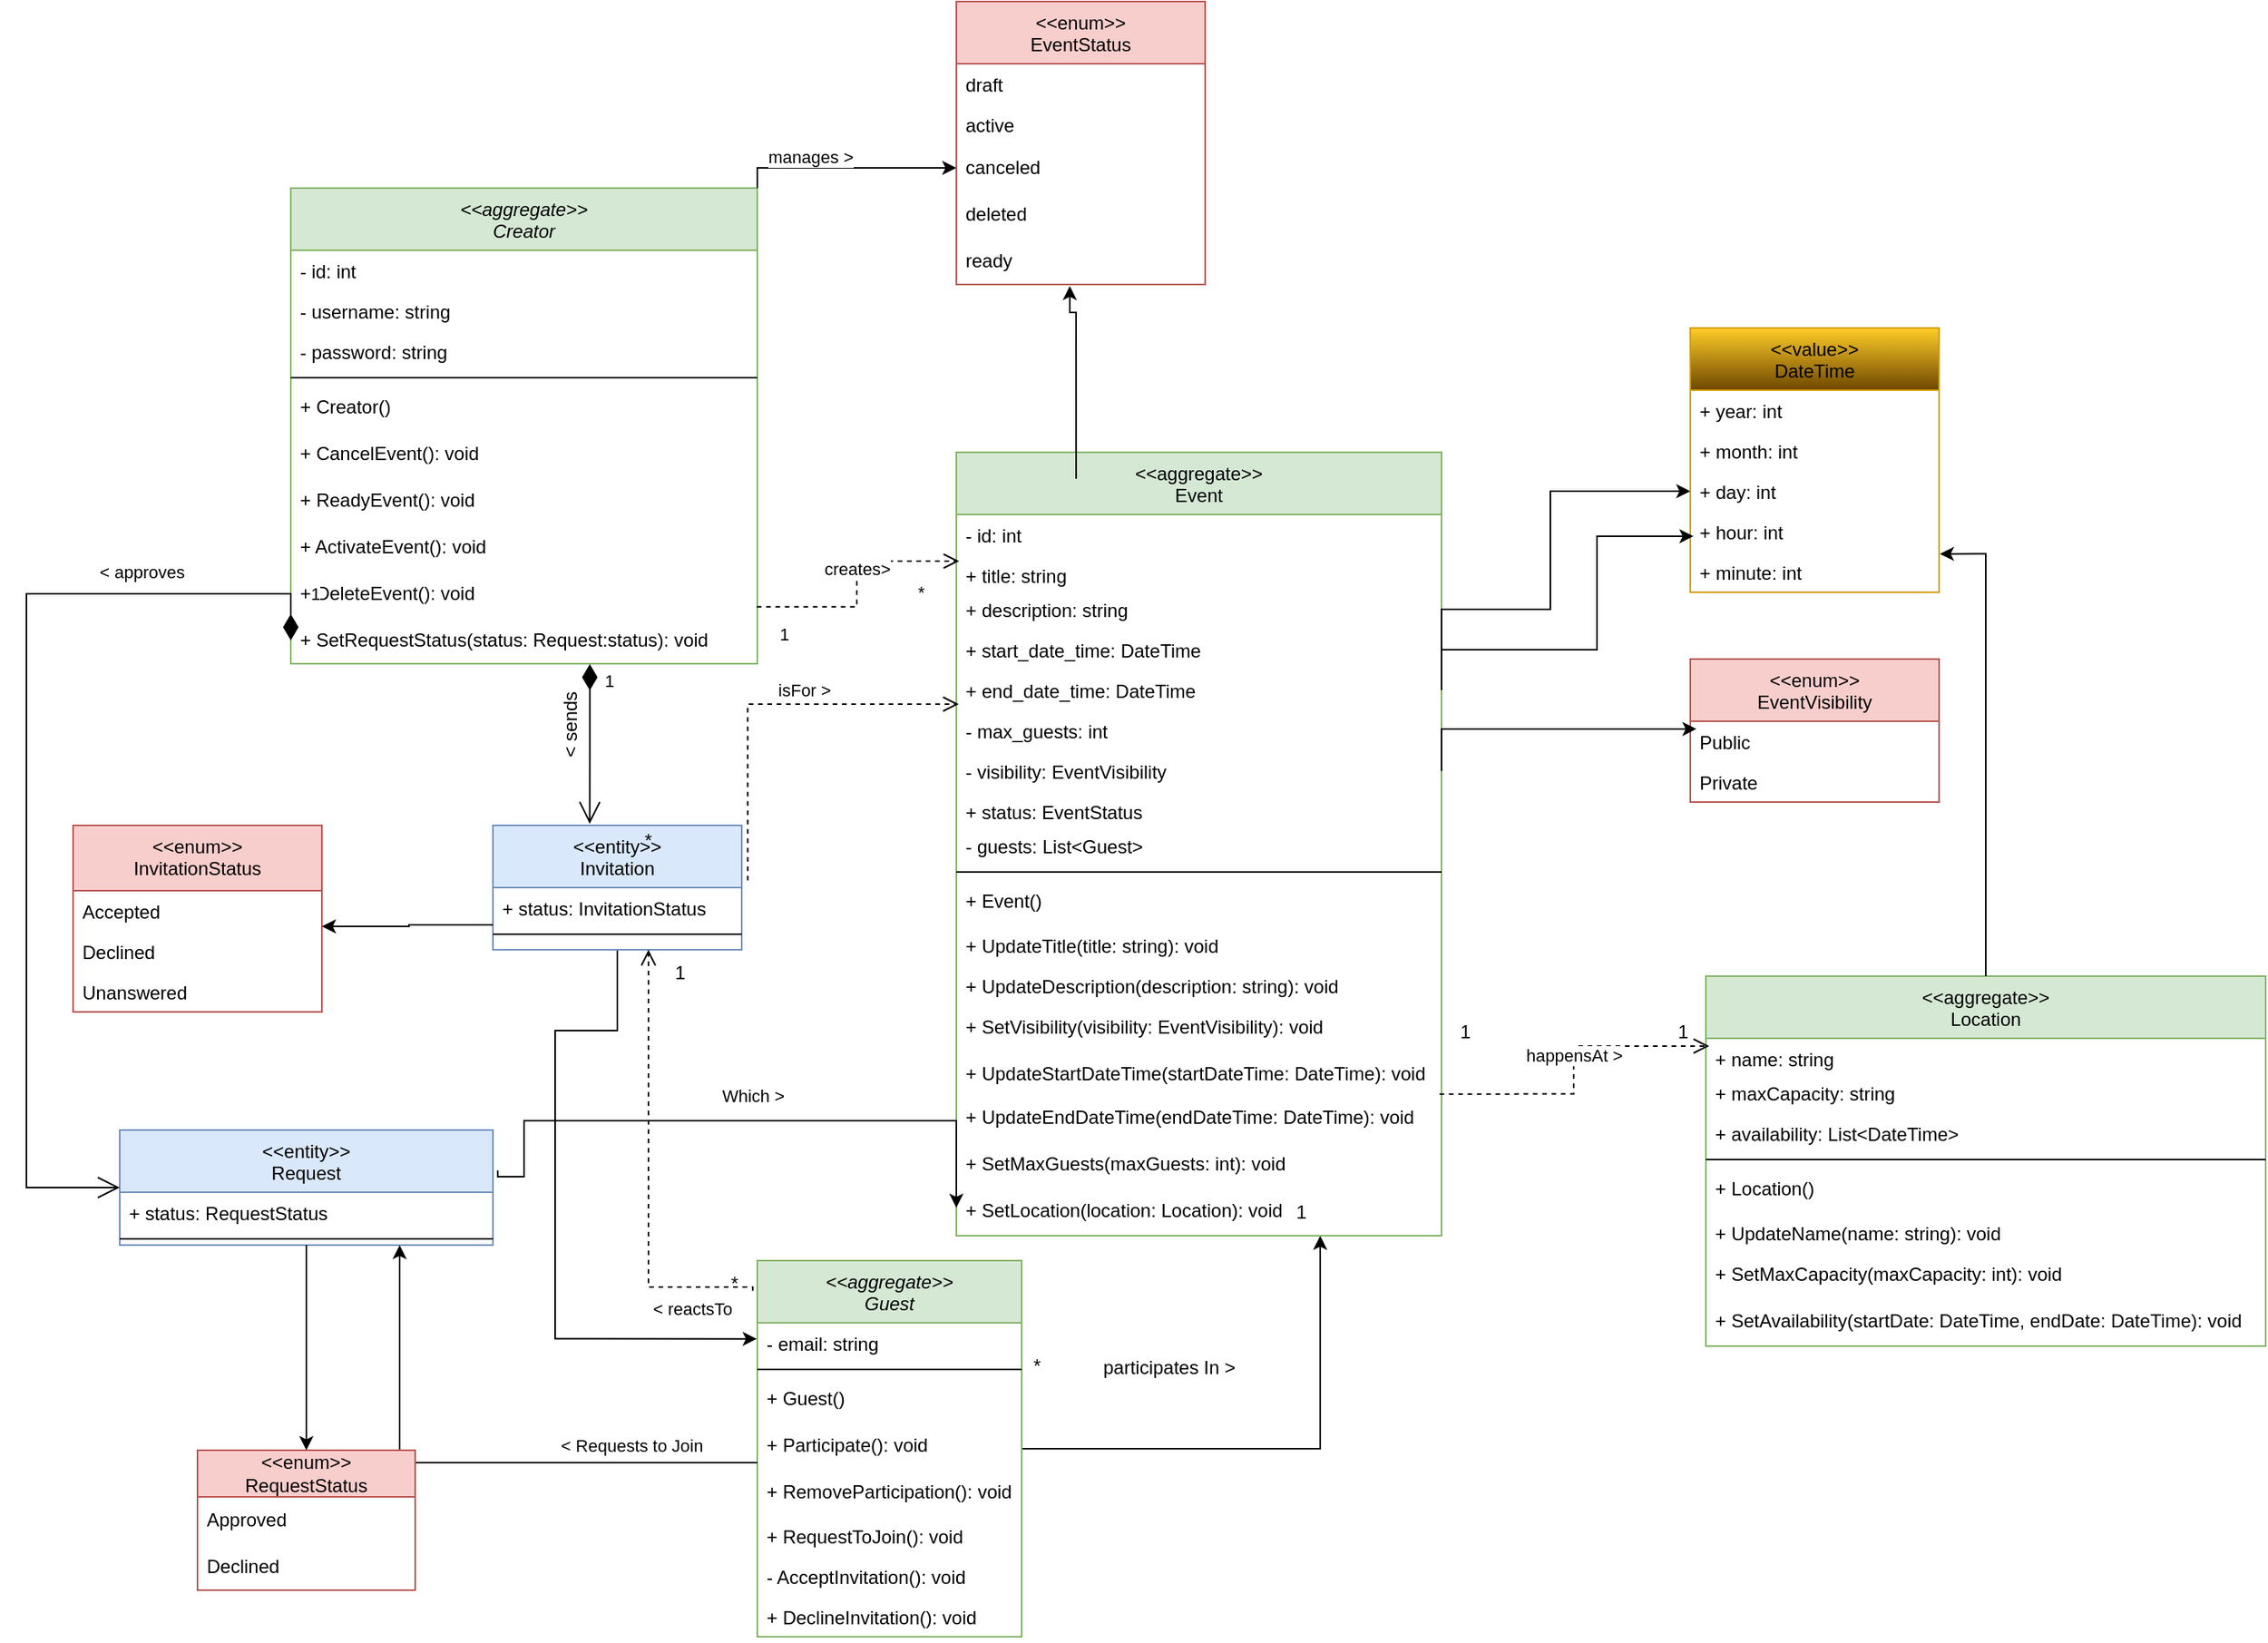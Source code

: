 <mxfile version="20.5.3" type="embed"><diagram id="C5RBs43oDa-KdzZeNtuy" name="Page-1"><mxGraphModel dx="1327" dy="1580" grid="1" gridSize="10" guides="1" tooltips="1" connect="1" arrows="1" fold="1" page="1" pageScale="1" pageWidth="827" pageHeight="1169" math="0" shadow="0"><root><mxCell id="WIyWlLk6GJQsqaUBKTNV-0"/><mxCell id="WIyWlLk6GJQsqaUBKTNV-1" parent="WIyWlLk6GJQsqaUBKTNV-0"/><mxCell id="zkfFHV4jXpPFQw0GAbJ--0" value="&lt;&lt;aggregate&gt;&gt;&#10;Creator" style="swimlane;fontStyle=2;align=center;verticalAlign=top;childLayout=stackLayout;horizontal=1;startSize=40;horizontalStack=0;resizeParent=1;resizeLast=0;collapsible=1;marginBottom=0;rounded=0;shadow=0;strokeWidth=1;fillColor=#d5e8d4;strokeColor=#82b366;" parent="WIyWlLk6GJQsqaUBKTNV-1" vertex="1"><mxGeometry x="80" y="-50" width="300" height="306" as="geometry"><mxRectangle x="230" y="140" width="160" height="26" as="alternateBounds"/></mxGeometry></mxCell><mxCell id="nIXqTLBLyyWKumG9TFtc-40" value="- id: int" style="text;strokeColor=none;fillColor=none;align=left;verticalAlign=top;spacingLeft=4;spacingRight=4;overflow=hidden;rotatable=0;points=[[0,0.5],[1,0.5]];portConstraint=eastwest;whiteSpace=wrap;html=1;" parent="zkfFHV4jXpPFQw0GAbJ--0" vertex="1"><mxGeometry y="40" width="300" height="26" as="geometry"/></mxCell><mxCell id="nIXqTLBLyyWKumG9TFtc-41" value="- username: string" style="text;strokeColor=none;fillColor=none;align=left;verticalAlign=top;spacingLeft=4;spacingRight=4;overflow=hidden;rotatable=0;points=[[0,0.5],[1,0.5]];portConstraint=eastwest;whiteSpace=wrap;html=1;" parent="zkfFHV4jXpPFQw0GAbJ--0" vertex="1"><mxGeometry y="66" width="300" height="26" as="geometry"/></mxCell><mxCell id="nIXqTLBLyyWKumG9TFtc-42" value="- password: string" style="text;strokeColor=none;fillColor=none;align=left;verticalAlign=top;spacingLeft=4;spacingRight=4;overflow=hidden;rotatable=0;points=[[0,0.5],[1,0.5]];portConstraint=eastwest;whiteSpace=wrap;html=1;" parent="zkfFHV4jXpPFQw0GAbJ--0" vertex="1"><mxGeometry y="92" width="300" height="26" as="geometry"/></mxCell><mxCell id="zkfFHV4jXpPFQw0GAbJ--4" value="" style="line;html=1;strokeWidth=1;align=left;verticalAlign=middle;spacingTop=-1;spacingLeft=3;spacingRight=3;rotatable=0;labelPosition=right;points=[];portConstraint=eastwest;" parent="zkfFHV4jXpPFQw0GAbJ--0" vertex="1"><mxGeometry y="118" width="300" height="8" as="geometry"/></mxCell><mxCell id="4" value="+ Creator()" style="text;strokeColor=none;fillColor=none;align=left;verticalAlign=middle;spacingLeft=4;spacingRight=4;overflow=hidden;points=[[0,0.5],[1,0.5]];portConstraint=eastwest;rotatable=0;whiteSpace=wrap;html=1;" vertex="1" parent="zkfFHV4jXpPFQw0GAbJ--0"><mxGeometry y="126" width="300" height="30" as="geometry"/></mxCell><mxCell id="nIXqTLBLyyWKumG9TFtc-6" value="+ CancelEvent(): void" style="text;strokeColor=none;fillColor=none;align=left;verticalAlign=middle;spacingLeft=4;spacingRight=4;overflow=hidden;points=[[0,0.5],[1,0.5]];portConstraint=eastwest;rotatable=0;whiteSpace=wrap;html=1;" parent="zkfFHV4jXpPFQw0GAbJ--0" vertex="1"><mxGeometry y="156" width="300" height="30" as="geometry"/></mxCell><mxCell id="nIXqTLBLyyWKumG9TFtc-8" value="+ ReadyEvent(): void" style="text;strokeColor=none;fillColor=none;align=left;verticalAlign=middle;spacingLeft=4;spacingRight=4;overflow=hidden;points=[[0,0.5],[1,0.5]];portConstraint=eastwest;rotatable=0;whiteSpace=wrap;html=1;" parent="zkfFHV4jXpPFQw0GAbJ--0" vertex="1"><mxGeometry y="186" width="300" height="30" as="geometry"/></mxCell><mxCell id="nIXqTLBLyyWKumG9TFtc-12" value="+ ActivateEvent(): void" style="text;strokeColor=none;fillColor=none;align=left;verticalAlign=middle;spacingLeft=4;spacingRight=4;overflow=hidden;points=[[0,0.5],[1,0.5]];portConstraint=eastwest;rotatable=0;whiteSpace=wrap;html=1;" parent="zkfFHV4jXpPFQw0GAbJ--0" vertex="1"><mxGeometry y="216" width="300" height="30" as="geometry"/></mxCell><mxCell id="nIXqTLBLyyWKumG9TFtc-11" value="+ DeleteEvent(): void" style="text;strokeColor=none;fillColor=none;align=left;verticalAlign=middle;spacingLeft=4;spacingRight=4;overflow=hidden;points=[[0,0.5],[1,0.5]];portConstraint=eastwest;rotatable=0;whiteSpace=wrap;html=1;" parent="zkfFHV4jXpPFQw0GAbJ--0" vertex="1"><mxGeometry y="246" width="300" height="30" as="geometry"/></mxCell><mxCell id="nIXqTLBLyyWKumG9TFtc-36" value="+ SetRequestStatus(status: Request:status): void" style="text;strokeColor=none;fillColor=none;align=left;verticalAlign=middle;spacingLeft=4;spacingRight=4;overflow=hidden;points=[[0,0.5],[1,0.5]];portConstraint=eastwest;rotatable=0;whiteSpace=wrap;html=1;" parent="zkfFHV4jXpPFQw0GAbJ--0" vertex="1"><mxGeometry y="276" width="300" height="30" as="geometry"/></mxCell><mxCell id="DEX5VwWHW_m0o6cI4k5w-26" style="edgeStyle=orthogonalEdgeStyle;rounded=0;orthogonalLoop=1;jettySize=auto;html=1;exitX=0.5;exitY=1;exitDx=0;exitDy=0;entryX=-0.002;entryY=0.397;entryDx=0;entryDy=0;entryPerimeter=0;" parent="WIyWlLk6GJQsqaUBKTNV-1" source="zkfFHV4jXpPFQw0GAbJ--6" target="zkfFHV4jXpPFQw0GAbJ--14" edge="1"><mxGeometry relative="1" as="geometry"><Array as="points"><mxPoint x="290" y="492"/><mxPoint x="250" y="492"/><mxPoint x="250" y="690"/></Array></mxGeometry></mxCell><mxCell id="zkfFHV4jXpPFQw0GAbJ--6" value="&lt;&lt;entity&gt;&gt;&#10;Invitation" style="swimlane;fontStyle=0;align=center;verticalAlign=top;childLayout=stackLayout;horizontal=1;startSize=40;horizontalStack=0;resizeParent=1;resizeLast=0;collapsible=1;marginBottom=0;rounded=0;shadow=0;strokeWidth=1;fillColor=#dae8fc;strokeColor=#6c8ebf;" parent="WIyWlLk6GJQsqaUBKTNV-1" vertex="1"><mxGeometry x="210" y="360" width="160" height="80" as="geometry"><mxRectangle x="130" y="380" width="160" height="26" as="alternateBounds"/></mxGeometry></mxCell><mxCell id="zkfFHV4jXpPFQw0GAbJ--8" value="+ status: InvitationStatus&#10;" style="text;align=left;verticalAlign=top;spacingLeft=4;spacingRight=4;overflow=hidden;rotatable=0;points=[[0,0.5],[1,0.5]];portConstraint=eastwest;rounded=0;shadow=0;html=0;" parent="zkfFHV4jXpPFQw0GAbJ--6" vertex="1"><mxGeometry y="40" width="160" height="26" as="geometry"/></mxCell><mxCell id="zkfFHV4jXpPFQw0GAbJ--9" value="" style="line;html=1;strokeWidth=1;align=left;verticalAlign=middle;spacingTop=-1;spacingLeft=3;spacingRight=3;rotatable=0;labelPosition=right;points=[];portConstraint=eastwest;" parent="zkfFHV4jXpPFQw0GAbJ--6" vertex="1"><mxGeometry y="66" width="160" height="8" as="geometry"/></mxCell><mxCell id="_RrmoXPhH2mf_FNRbu7P-19" style="edgeStyle=orthogonalEdgeStyle;rounded=0;orthogonalLoop=1;jettySize=auto;html=1;exitX=1;exitY=0.5;exitDx=0;exitDy=0;entryX=0.75;entryY=1;entryDx=0;entryDy=0;" parent="WIyWlLk6GJQsqaUBKTNV-1" source="zkfFHV4jXpPFQw0GAbJ--13" target="zkfFHV4jXpPFQw0GAbJ--17" edge="1"><mxGeometry relative="1" as="geometry"/></mxCell><mxCell id="zkfFHV4jXpPFQw0GAbJ--13" value="&lt;&lt;aggregate&gt;&gt;&#10;Guest" style="swimlane;fontStyle=2;align=center;verticalAlign=top;childLayout=stackLayout;horizontal=1;startSize=40;horizontalStack=0;resizeParent=1;resizeLast=0;collapsible=1;marginBottom=0;rounded=0;shadow=0;strokeWidth=1;fillColor=#d5e8d4;strokeColor=#82b366;" parent="WIyWlLk6GJQsqaUBKTNV-1" vertex="1"><mxGeometry x="380" y="640" width="170" height="242" as="geometry"><mxRectangle x="380" y="640" width="170" height="26" as="alternateBounds"/></mxGeometry></mxCell><mxCell id="zkfFHV4jXpPFQw0GAbJ--14" value="- email: string" style="text;align=left;verticalAlign=top;spacingLeft=4;spacingRight=4;overflow=hidden;rotatable=0;points=[[0,0.5],[1,0.5]];portConstraint=eastwest;" parent="zkfFHV4jXpPFQw0GAbJ--13" vertex="1"><mxGeometry y="40" width="170" height="26" as="geometry"/></mxCell><mxCell id="zkfFHV4jXpPFQw0GAbJ--15" value="" style="line;html=1;strokeWidth=1;align=left;verticalAlign=middle;spacingTop=-1;spacingLeft=3;spacingRight=3;rotatable=0;labelPosition=right;points=[];portConstraint=eastwest;" parent="zkfFHV4jXpPFQw0GAbJ--13" vertex="1"><mxGeometry y="66" width="170" height="8" as="geometry"/></mxCell><mxCell id="5" value="+ Guest()" style="text;strokeColor=none;fillColor=none;align=left;verticalAlign=middle;spacingLeft=4;spacingRight=4;overflow=hidden;points=[[0,0.5],[1,0.5]];portConstraint=eastwest;rotatable=0;whiteSpace=wrap;html=1;" vertex="1" parent="zkfFHV4jXpPFQw0GAbJ--13"><mxGeometry y="74" width="170" height="30" as="geometry"/></mxCell><mxCell id="1a2P5BJw6rFshWy5iL-F-5" value="+ Participate(): void" style="text;strokeColor=none;fillColor=none;align=left;verticalAlign=middle;spacingLeft=4;spacingRight=4;overflow=hidden;points=[[0,0.5],[1,0.5]];portConstraint=eastwest;rotatable=0;whiteSpace=wrap;html=1;" parent="zkfFHV4jXpPFQw0GAbJ--13" vertex="1"><mxGeometry y="104" width="170" height="30" as="geometry"/></mxCell><mxCell id="1a2P5BJw6rFshWy5iL-F-3" value="+ RemoveParticipation(): void" style="text;strokeColor=none;fillColor=none;align=left;verticalAlign=middle;spacingLeft=4;spacingRight=4;overflow=hidden;points=[[0,0.5],[1,0.5]];portConstraint=eastwest;rotatable=0;whiteSpace=wrap;html=1;" parent="zkfFHV4jXpPFQw0GAbJ--13" vertex="1"><mxGeometry y="134" width="170" height="30" as="geometry"/></mxCell><mxCell id="nIXqTLBLyyWKumG9TFtc-18" value="+ RequestToJoin(): void" style="text;strokeColor=none;fillColor=none;align=left;verticalAlign=top;spacingLeft=4;spacingRight=4;overflow=hidden;rotatable=0;points=[[0,0.5],[1,0.5]];portConstraint=eastwest;whiteSpace=wrap;html=1;" parent="zkfFHV4jXpPFQw0GAbJ--13" vertex="1"><mxGeometry y="164" width="170" height="26" as="geometry"/></mxCell><mxCell id="_RrmoXPhH2mf_FNRbu7P-7" value="- AcceptInvitation(): void" style="text;align=left;verticalAlign=top;spacingLeft=4;spacingRight=4;overflow=hidden;rotatable=0;points=[[0,0.5],[1,0.5]];portConstraint=eastwest;rounded=0;shadow=0;html=0;" parent="zkfFHV4jXpPFQw0GAbJ--13" vertex="1"><mxGeometry y="190" width="170" height="26" as="geometry"/></mxCell><mxCell id="_RrmoXPhH2mf_FNRbu7P-8" value="+ DeclineInvitation(): void&#10;" style="text;align=left;verticalAlign=top;spacingLeft=4;spacingRight=4;overflow=hidden;rotatable=0;points=[[0,0.5],[1,0.5]];portConstraint=eastwest;rounded=0;shadow=0;html=0;" parent="zkfFHV4jXpPFQw0GAbJ--13" vertex="1"><mxGeometry y="216" width="170" height="26" as="geometry"/></mxCell><mxCell id="zkfFHV4jXpPFQw0GAbJ--17" value="&lt;&lt;aggregate&gt;&gt;&#10;Event&#10;" style="swimlane;fontStyle=0;align=center;verticalAlign=top;childLayout=stackLayout;horizontal=1;startSize=40;horizontalStack=0;resizeParent=1;resizeLast=0;collapsible=1;marginBottom=0;rounded=0;shadow=0;strokeWidth=1;fillColor=#d5e8d4;strokeColor=#82b366;" parent="WIyWlLk6GJQsqaUBKTNV-1" vertex="1"><mxGeometry x="508" y="120" width="312" height="504" as="geometry"><mxRectangle x="550" y="140" width="160" height="26" as="alternateBounds"/></mxGeometry></mxCell><mxCell id="nIXqTLBLyyWKumG9TFtc-39" value="- id: int" style="text;strokeColor=none;fillColor=none;align=left;verticalAlign=top;spacingLeft=4;spacingRight=4;overflow=hidden;rotatable=0;points=[[0,0.5],[1,0.5]];portConstraint=eastwest;whiteSpace=wrap;html=1;" parent="zkfFHV4jXpPFQw0GAbJ--17" vertex="1"><mxGeometry y="40" width="312" height="26" as="geometry"/></mxCell><mxCell id="zkfFHV4jXpPFQw0GAbJ--22" value="+ title: string" style="text;align=left;verticalAlign=top;spacingLeft=4;spacingRight=4;overflow=hidden;rotatable=0;points=[[0,0.5],[1,0.5]];portConstraint=eastwest;rounded=0;shadow=0;html=0;" parent="zkfFHV4jXpPFQw0GAbJ--17" vertex="1"><mxGeometry y="66" width="312" height="22" as="geometry"/></mxCell><mxCell id="DEX5VwWHW_m0o6cI4k5w-0" value="+ description: string&#10;" style="text;align=left;verticalAlign=top;spacingLeft=4;spacingRight=4;overflow=hidden;rotatable=0;points=[[0,0.5],[1,0.5]];portConstraint=eastwest;rounded=0;shadow=0;html=0;" parent="zkfFHV4jXpPFQw0GAbJ--17" vertex="1"><mxGeometry y="88" width="312" height="26" as="geometry"/></mxCell><mxCell id="zkfFHV4jXpPFQw0GAbJ--24" value="+ start_date_time: DateTime" style="text;align=left;verticalAlign=top;spacingLeft=4;spacingRight=4;overflow=hidden;rotatable=0;points=[[0,0.5],[1,0.5]];portConstraint=eastwest;" parent="zkfFHV4jXpPFQw0GAbJ--17" vertex="1"><mxGeometry y="114" width="312" height="26" as="geometry"/></mxCell><mxCell id="zkfFHV4jXpPFQw0GAbJ--25" value="+ end_date_time: DateTime" style="text;align=left;verticalAlign=top;spacingLeft=4;spacingRight=4;overflow=hidden;rotatable=0;points=[[0,0.5],[1,0.5]];portConstraint=eastwest;" parent="zkfFHV4jXpPFQw0GAbJ--17" vertex="1"><mxGeometry y="140" width="312" height="26" as="geometry"/></mxCell><mxCell id="DEX5VwWHW_m0o6cI4k5w-2" value="- max_guests: int&#10;" style="text;align=left;verticalAlign=top;spacingLeft=4;spacingRight=4;overflow=hidden;rotatable=0;points=[[0,0.5],[1,0.5]];portConstraint=eastwest;" parent="zkfFHV4jXpPFQw0GAbJ--17" vertex="1"><mxGeometry y="166" width="312" height="26" as="geometry"/></mxCell><mxCell id="DEX5VwWHW_m0o6cI4k5w-1" value="- visibility: EventVisibility&#10;" style="text;align=left;verticalAlign=top;spacingLeft=4;spacingRight=4;overflow=hidden;rotatable=0;points=[[0,0.5],[1,0.5]];portConstraint=eastwest;" parent="zkfFHV4jXpPFQw0GAbJ--17" vertex="1"><mxGeometry y="192" width="312" height="26" as="geometry"/></mxCell><mxCell id="_RrmoXPhH2mf_FNRbu7P-32" value="+ status: EventStatus" style="text;align=left;verticalAlign=top;spacingLeft=4;spacingRight=4;overflow=hidden;rotatable=0;points=[[0,0.5],[1,0.5]];portConstraint=eastwest;rounded=0;shadow=0;html=0;" parent="zkfFHV4jXpPFQw0GAbJ--17" vertex="1"><mxGeometry y="218" width="312" height="22" as="geometry"/></mxCell><mxCell id="nIXqTLBLyyWKumG9TFtc-28" value="- guests: List&amp;lt;Guest&amp;gt;" style="text;strokeColor=none;fillColor=none;align=left;verticalAlign=top;spacingLeft=4;spacingRight=4;overflow=hidden;rotatable=0;points=[[0,0.5],[1,0.5]];portConstraint=eastwest;whiteSpace=wrap;html=1;" parent="zkfFHV4jXpPFQw0GAbJ--17" vertex="1"><mxGeometry y="240" width="312" height="26" as="geometry"/></mxCell><mxCell id="zkfFHV4jXpPFQw0GAbJ--23" value="" style="line;html=1;strokeWidth=1;align=left;verticalAlign=middle;spacingTop=-1;spacingLeft=3;spacingRight=3;rotatable=0;labelPosition=right;points=[];portConstraint=eastwest;" parent="zkfFHV4jXpPFQw0GAbJ--17" vertex="1"><mxGeometry y="266" width="312" height="8" as="geometry"/></mxCell><mxCell id="3" value="+ Event()" style="text;strokeColor=none;fillColor=none;align=left;verticalAlign=middle;spacingLeft=4;spacingRight=4;overflow=hidden;points=[[0,0.5],[1,0.5]];portConstraint=eastwest;rotatable=0;whiteSpace=wrap;html=1;" vertex="1" parent="zkfFHV4jXpPFQw0GAbJ--17"><mxGeometry y="274" width="312" height="30" as="geometry"/></mxCell><mxCell id="_RrmoXPhH2mf_FNRbu7P-0" value="+ UpdateTitle(title: string): void&#10;" style="text;align=left;verticalAlign=top;spacingLeft=4;spacingRight=4;overflow=hidden;rotatable=0;points=[[0,0.5],[1,0.5]];portConstraint=eastwest;" parent="zkfFHV4jXpPFQw0GAbJ--17" vertex="1"><mxGeometry y="304" width="312" height="26" as="geometry"/></mxCell><mxCell id="_RrmoXPhH2mf_FNRbu7P-1" value="+ UpdateDescription(description: string): void&#10;" style="text;align=left;verticalAlign=top;spacingLeft=4;spacingRight=4;overflow=hidden;rotatable=0;points=[[0,0.5],[1,0.5]];portConstraint=eastwest;" parent="zkfFHV4jXpPFQw0GAbJ--17" vertex="1"><mxGeometry y="330" width="312" height="26" as="geometry"/></mxCell><mxCell id="_RrmoXPhH2mf_FNRbu7P-5" value="+ SetVisibility(visibility: EventVisibility): void" style="text;align=left;verticalAlign=top;spacingLeft=4;spacingRight=4;overflow=hidden;rotatable=0;points=[[0,0.5],[1,0.5]];portConstraint=eastwest;" parent="zkfFHV4jXpPFQw0GAbJ--17" vertex="1"><mxGeometry y="356" width="312" height="30" as="geometry"/></mxCell><mxCell id="_RrmoXPhH2mf_FNRbu7P-4" value="+ UpdateStartDateTime(startDateTime: DateTime): void&#10;" style="text;align=left;verticalAlign=top;spacingLeft=4;spacingRight=4;overflow=hidden;rotatable=0;points=[[0,0.5],[1,0.5]];portConstraint=eastwest;" parent="zkfFHV4jXpPFQw0GAbJ--17" vertex="1"><mxGeometry y="386" width="312" height="28" as="geometry"/></mxCell><mxCell id="_RrmoXPhH2mf_FNRbu7P-2" value="+ UpdateEndDateTime(endDateTime: DateTime): void&#10;" style="text;align=left;verticalAlign=top;spacingLeft=4;spacingRight=4;overflow=hidden;rotatable=0;points=[[0,0.5],[1,0.5]];portConstraint=eastwest;" parent="zkfFHV4jXpPFQw0GAbJ--17" vertex="1"><mxGeometry y="414" width="312" height="30" as="geometry"/></mxCell><mxCell id="_RrmoXPhH2mf_FNRbu7P-6" value="+ SetMaxGuests(maxGuests: int): void" style="text;align=left;verticalAlign=top;spacingLeft=4;spacingRight=4;overflow=hidden;rotatable=0;points=[[0,0.5],[1,0.5]];portConstraint=eastwest;" parent="zkfFHV4jXpPFQw0GAbJ--17" vertex="1"><mxGeometry y="444" width="312" height="30" as="geometry"/></mxCell><mxCell id="_RrmoXPhH2mf_FNRbu7P-56" value="+ SetLocation(location: Location): void" style="text;align=left;verticalAlign=top;spacingLeft=4;spacingRight=4;overflow=hidden;rotatable=0;points=[[0,0.5],[1,0.5]];portConstraint=eastwest;" parent="zkfFHV4jXpPFQw0GAbJ--17" vertex="1"><mxGeometry y="474" width="312" height="30" as="geometry"/></mxCell><mxCell id="DEX5VwWHW_m0o6cI4k5w-6" value="1" style="text;html=1;align=center;verticalAlign=middle;whiteSpace=wrap;rounded=0;" parent="WIyWlLk6GJQsqaUBKTNV-1" vertex="1"><mxGeometry x="700" y="594" width="60" height="30" as="geometry"/></mxCell><mxCell id="DEX5VwWHW_m0o6cI4k5w-7" value="*" style="text;html=1;align=center;verticalAlign=middle;whiteSpace=wrap;rounded=0;" parent="WIyWlLk6GJQsqaUBKTNV-1" vertex="1"><mxGeometry x="550" y="698" width="20" height="20" as="geometry"/></mxCell><mxCell id="DEX5VwWHW_m0o6cI4k5w-8" value="&lt;&lt;enum&gt;&gt;&#10;EventVisibility&#10;" style="swimlane;fontStyle=0;align=center;verticalAlign=top;childLayout=stackLayout;horizontal=1;startSize=40;horizontalStack=0;resizeParent=1;resizeLast=0;collapsible=1;marginBottom=0;rounded=0;shadow=0;strokeWidth=1;fillColor=#f8cecc;strokeColor=#b85450;" parent="WIyWlLk6GJQsqaUBKTNV-1" vertex="1"><mxGeometry x="980" y="253" width="160" height="92" as="geometry"><mxRectangle x="130" y="380" width="160" height="26" as="alternateBounds"/></mxGeometry></mxCell><mxCell id="DEX5VwWHW_m0o6cI4k5w-20" value="Public" style="text;align=left;verticalAlign=top;spacingLeft=4;spacingRight=4;overflow=hidden;rotatable=0;points=[[0,0.5],[1,0.5]];portConstraint=eastwest;rounded=0;shadow=0;html=0;" parent="DEX5VwWHW_m0o6cI4k5w-8" vertex="1"><mxGeometry y="40" width="160" height="26" as="geometry"/></mxCell><mxCell id="DEX5VwWHW_m0o6cI4k5w-9" value="Private&#10;" style="text;align=left;verticalAlign=top;spacingLeft=4;spacingRight=4;overflow=hidden;rotatable=0;points=[[0,0.5],[1,0.5]];portConstraint=eastwest;rounded=0;shadow=0;html=0;" parent="DEX5VwWHW_m0o6cI4k5w-8" vertex="1"><mxGeometry y="66" width="160" height="26" as="geometry"/></mxCell><mxCell id="DEX5VwWHW_m0o6cI4k5w-22" style="edgeStyle=orthogonalEdgeStyle;rounded=0;orthogonalLoop=1;jettySize=auto;html=1;exitX=1;exitY=0.5;exitDx=0;exitDy=0;entryX=0.025;entryY=0.192;entryDx=0;entryDy=0;entryPerimeter=0;" parent="WIyWlLk6GJQsqaUBKTNV-1" source="DEX5VwWHW_m0o6cI4k5w-1" target="DEX5VwWHW_m0o6cI4k5w-20" edge="1"><mxGeometry relative="1" as="geometry"><Array as="points"><mxPoint x="820" y="298"/></Array></mxGeometry></mxCell><mxCell id="DEX5VwWHW_m0o6cI4k5w-27" value="&lt;&lt;value&gt;&gt;&#10;DateTime&#10;" style="swimlane;fontStyle=0;align=center;verticalAlign=top;childLayout=stackLayout;horizontal=1;startSize=40;horizontalStack=0;resizeParent=1;resizeLast=0;collapsible=1;marginBottom=0;rounded=0;shadow=0;strokeWidth=1;fillColor=#ffcd28;strokeColor=#d79b00;gradientColor=#6E4700;" parent="WIyWlLk6GJQsqaUBKTNV-1" vertex="1"><mxGeometry x="980" y="40" width="160" height="170" as="geometry"><mxRectangle x="130" y="380" width="160" height="26" as="alternateBounds"/></mxGeometry></mxCell><mxCell id="DEX5VwWHW_m0o6cI4k5w-28" value="+ year: int&#10;" style="text;align=left;verticalAlign=top;spacingLeft=4;spacingRight=4;overflow=hidden;rotatable=0;points=[[0,0.5],[1,0.5]];portConstraint=eastwest;rounded=0;shadow=0;html=0;" parent="DEX5VwWHW_m0o6cI4k5w-27" vertex="1"><mxGeometry y="40" width="160" height="26" as="geometry"/></mxCell><mxCell id="DEX5VwWHW_m0o6cI4k5w-29" value="+ month: int&#10;" style="text;align=left;verticalAlign=top;spacingLeft=4;spacingRight=4;overflow=hidden;rotatable=0;points=[[0,0.5],[1,0.5]];portConstraint=eastwest;rounded=0;shadow=0;html=0;" parent="DEX5VwWHW_m0o6cI4k5w-27" vertex="1"><mxGeometry y="66" width="160" height="26" as="geometry"/></mxCell><mxCell id="DEX5VwWHW_m0o6cI4k5w-31" value="+ day: int" style="text;align=left;verticalAlign=top;spacingLeft=4;spacingRight=4;overflow=hidden;rotatable=0;points=[[0,0.5],[1,0.5]];portConstraint=eastwest;rounded=0;shadow=0;html=0;" parent="DEX5VwWHW_m0o6cI4k5w-27" vertex="1"><mxGeometry y="92" width="160" height="26" as="geometry"/></mxCell><mxCell id="DEX5VwWHW_m0o6cI4k5w-32" value="+ hour: int&#10;" style="text;align=left;verticalAlign=top;spacingLeft=4;spacingRight=4;overflow=hidden;rotatable=0;points=[[0,0.5],[1,0.5]];portConstraint=eastwest;rounded=0;shadow=0;html=0;" parent="DEX5VwWHW_m0o6cI4k5w-27" vertex="1"><mxGeometry y="118" width="160" height="26" as="geometry"/></mxCell><mxCell id="DEX5VwWHW_m0o6cI4k5w-30" value="+ minute: int&#10;" style="text;align=left;verticalAlign=top;spacingLeft=4;spacingRight=4;overflow=hidden;rotatable=0;points=[[0,0.5],[1,0.5]];portConstraint=eastwest;rounded=0;shadow=0;html=0;" parent="DEX5VwWHW_m0o6cI4k5w-27" vertex="1"><mxGeometry y="144" width="160" height="26" as="geometry"/></mxCell><mxCell id="DEX5VwWHW_m0o6cI4k5w-34" style="edgeStyle=orthogonalEdgeStyle;rounded=0;orthogonalLoop=1;jettySize=auto;html=1;exitX=1;exitY=0.5;exitDx=0;exitDy=0;entryX=0;entryY=0.5;entryDx=0;entryDy=0;" parent="WIyWlLk6GJQsqaUBKTNV-1" source="zkfFHV4jXpPFQw0GAbJ--24" target="DEX5VwWHW_m0o6cI4k5w-31" edge="1"><mxGeometry relative="1" as="geometry"><Array as="points"><mxPoint x="890" y="221"/><mxPoint x="890" y="145"/></Array></mxGeometry></mxCell><mxCell id="DEX5VwWHW_m0o6cI4k5w-35" style="edgeStyle=orthogonalEdgeStyle;rounded=0;orthogonalLoop=1;jettySize=auto;html=1;exitX=1;exitY=0.5;exitDx=0;exitDy=0;entryX=0.013;entryY=-0.385;entryDx=0;entryDy=0;entryPerimeter=0;" parent="WIyWlLk6GJQsqaUBKTNV-1" source="zkfFHV4jXpPFQw0GAbJ--25" target="DEX5VwWHW_m0o6cI4k5w-30" edge="1"><mxGeometry relative="1" as="geometry"><Array as="points"><mxPoint x="920" y="247"/><mxPoint x="920" y="174"/></Array></mxGeometry></mxCell><mxCell id="DEX5VwWHW_m0o6cI4k5w-49" value="&lt;&lt;enum&gt;&gt;&#10;InvitationStatus" style="swimlane;fontStyle=0;align=center;verticalAlign=top;childLayout=stackLayout;horizontal=1;startSize=42;horizontalStack=0;resizeParent=1;resizeLast=0;collapsible=1;marginBottom=0;rounded=0;shadow=0;strokeWidth=1;fillColor=#f8cecc;strokeColor=#b85450;" parent="WIyWlLk6GJQsqaUBKTNV-1" vertex="1"><mxGeometry x="-60" y="360" width="160" height="120" as="geometry"><mxRectangle x="340" y="380" width="170" height="26" as="alternateBounds"/></mxGeometry></mxCell><mxCell id="DEX5VwWHW_m0o6cI4k5w-50" value="Accepted&#10;" style="text;align=left;verticalAlign=top;spacingLeft=4;spacingRight=4;overflow=hidden;rotatable=0;points=[[0,0.5],[1,0.5]];portConstraint=eastwest;" parent="DEX5VwWHW_m0o6cI4k5w-49" vertex="1"><mxGeometry y="42" width="160" height="26" as="geometry"/></mxCell><mxCell id="DEX5VwWHW_m0o6cI4k5w-53" value="Declined" style="text;align=left;verticalAlign=top;spacingLeft=4;spacingRight=4;overflow=hidden;rotatable=0;points=[[0,0.5],[1,0.5]];portConstraint=eastwest;" parent="DEX5VwWHW_m0o6cI4k5w-49" vertex="1"><mxGeometry y="68" width="160" height="26" as="geometry"/></mxCell><mxCell id="_RrmoXPhH2mf_FNRbu7P-9" value="Unanswered" style="text;align=left;verticalAlign=top;spacingLeft=4;spacingRight=4;overflow=hidden;rotatable=0;points=[[0,0.5],[1,0.5]];portConstraint=eastwest;" parent="DEX5VwWHW_m0o6cI4k5w-49" vertex="1"><mxGeometry y="94" width="160" height="26" as="geometry"/></mxCell><mxCell id="DEX5VwWHW_m0o6cI4k5w-52" style="edgeStyle=orthogonalEdgeStyle;rounded=0;orthogonalLoop=1;jettySize=auto;html=1;exitX=0;exitY=0.5;exitDx=0;exitDy=0;" parent="WIyWlLk6GJQsqaUBKTNV-1" edge="1"><mxGeometry relative="1" as="geometry"><mxPoint x="100" y="425" as="targetPoint"/><Array as="points"><mxPoint x="156" y="424"/><mxPoint x="156" y="425"/></Array><mxPoint x="210" y="424" as="sourcePoint"/></mxGeometry></mxCell><mxCell id="_RrmoXPhH2mf_FNRbu7P-12" value="&amp;lt; sends" style="text;html=1;align=center;verticalAlign=middle;whiteSpace=wrap;rounded=0;rotation=-90;" parent="WIyWlLk6GJQsqaUBKTNV-1" vertex="1"><mxGeometry x="230" y="280" width="60" height="30" as="geometry"/></mxCell><mxCell id="_RrmoXPhH2mf_FNRbu7P-21" value="participates In &amp;gt;" style="text;html=1;align=center;verticalAlign=middle;whiteSpace=wrap;rounded=0;" parent="WIyWlLk6GJQsqaUBKTNV-1" vertex="1"><mxGeometry x="600" y="700" width="90" height="18" as="geometry"/></mxCell><mxCell id="_RrmoXPhH2mf_FNRbu7P-29" value="&lt;&lt;enum&gt;&gt;&#10;EventStatus&#10;" style="swimlane;fontStyle=0;align=center;verticalAlign=top;childLayout=stackLayout;horizontal=1;startSize=40;horizontalStack=0;resizeParent=1;resizeLast=0;collapsible=1;marginBottom=0;rounded=0;shadow=0;strokeWidth=1;fillColor=#f8cecc;strokeColor=#b85450;" parent="WIyWlLk6GJQsqaUBKTNV-1" vertex="1"><mxGeometry x="508" y="-170" width="160" height="182" as="geometry"><mxRectangle x="130" y="380" width="160" height="26" as="alternateBounds"/></mxGeometry></mxCell><mxCell id="_RrmoXPhH2mf_FNRbu7P-30" value="draft" style="text;align=left;verticalAlign=top;spacingLeft=4;spacingRight=4;overflow=hidden;rotatable=0;points=[[0,0.5],[1,0.5]];portConstraint=eastwest;rounded=0;shadow=0;html=0;" parent="_RrmoXPhH2mf_FNRbu7P-29" vertex="1"><mxGeometry y="40" width="160" height="26" as="geometry"/></mxCell><mxCell id="_RrmoXPhH2mf_FNRbu7P-31" value="active" style="text;align=left;verticalAlign=top;spacingLeft=4;spacingRight=4;overflow=hidden;rotatable=0;points=[[0,0.5],[1,0.5]];portConstraint=eastwest;rounded=0;shadow=0;html=0;" parent="_RrmoXPhH2mf_FNRbu7P-29" vertex="1"><mxGeometry y="66" width="160" height="26" as="geometry"/></mxCell><mxCell id="nIXqTLBLyyWKumG9TFtc-3" value="canceled" style="text;strokeColor=none;fillColor=none;align=left;verticalAlign=middle;spacingLeft=4;spacingRight=4;overflow=hidden;points=[[0,0.5],[1,0.5]];portConstraint=eastwest;rotatable=0;whiteSpace=wrap;html=1;" parent="_RrmoXPhH2mf_FNRbu7P-29" vertex="1"><mxGeometry y="92" width="160" height="30" as="geometry"/></mxCell><mxCell id="nIXqTLBLyyWKumG9TFtc-4" value="deleted" style="text;strokeColor=none;fillColor=none;align=left;verticalAlign=middle;spacingLeft=4;spacingRight=4;overflow=hidden;points=[[0,0.5],[1,0.5]];portConstraint=eastwest;rotatable=0;whiteSpace=wrap;html=1;" parent="_RrmoXPhH2mf_FNRbu7P-29" vertex="1"><mxGeometry y="122" width="160" height="30" as="geometry"/></mxCell><mxCell id="nIXqTLBLyyWKumG9TFtc-7" value="ready" style="text;strokeColor=none;fillColor=none;align=left;verticalAlign=middle;spacingLeft=4;spacingRight=4;overflow=hidden;points=[[0,0.5],[1,0.5]];portConstraint=eastwest;rotatable=0;whiteSpace=wrap;html=1;" parent="_RrmoXPhH2mf_FNRbu7P-29" vertex="1"><mxGeometry y="152" width="160" height="30" as="geometry"/></mxCell><mxCell id="_RrmoXPhH2mf_FNRbu7P-33" style="edgeStyle=orthogonalEdgeStyle;rounded=0;orthogonalLoop=1;jettySize=auto;html=1;exitX=0.25;exitY=0;exitDx=0;exitDy=0;entryX=0.456;entryY=1.033;entryDx=0;entryDy=0;entryPerimeter=0;" parent="WIyWlLk6GJQsqaUBKTNV-1" target="nIXqTLBLyyWKumG9TFtc-7" edge="1"><mxGeometry relative="1" as="geometry"><Array as="points"><mxPoint x="585" y="30"/><mxPoint x="581" y="30"/></Array><mxPoint x="585.04" y="137.01" as="sourcePoint"/><mxPoint x="580" y="30.0" as="targetPoint"/></mxGeometry></mxCell><mxCell id="_RrmoXPhH2mf_FNRbu7P-36" value="*" style="text;html=1;align=center;verticalAlign=middle;whiteSpace=wrap;rounded=0;" parent="WIyWlLk6GJQsqaUBKTNV-1" vertex="1"><mxGeometry x="300" y="360" width="20" height="20" as="geometry"/></mxCell><mxCell id="_RrmoXPhH2mf_FNRbu7P-38" value="&lt;&lt;aggregate&gt;&gt;&#10;Location&#10;" style="swimlane;fontStyle=0;align=center;verticalAlign=top;childLayout=stackLayout;horizontal=1;startSize=40;horizontalStack=0;resizeParent=1;resizeLast=0;collapsible=1;marginBottom=0;rounded=0;shadow=0;strokeWidth=1;fillColor=#d5e8d4;strokeColor=#82b366;" parent="WIyWlLk6GJQsqaUBKTNV-1" vertex="1"><mxGeometry x="990" y="457" width="360" height="238" as="geometry"><mxRectangle x="550" y="140" width="160" height="26" as="alternateBounds"/></mxGeometry></mxCell><mxCell id="_RrmoXPhH2mf_FNRbu7P-39" value="+ name: string" style="text;align=left;verticalAlign=top;spacingLeft=4;spacingRight=4;overflow=hidden;rotatable=0;points=[[0,0.5],[1,0.5]];portConstraint=eastwest;rounded=0;shadow=0;html=0;" parent="_RrmoXPhH2mf_FNRbu7P-38" vertex="1"><mxGeometry y="40" width="360" height="22" as="geometry"/></mxCell><mxCell id="_RrmoXPhH2mf_FNRbu7P-40" value="+ maxCapacity: string&#10;" style="text;align=left;verticalAlign=top;spacingLeft=4;spacingRight=4;overflow=hidden;rotatable=0;points=[[0,0.5],[1,0.5]];portConstraint=eastwest;rounded=0;shadow=0;html=0;" parent="_RrmoXPhH2mf_FNRbu7P-38" vertex="1"><mxGeometry y="62" width="360" height="26" as="geometry"/></mxCell><mxCell id="_RrmoXPhH2mf_FNRbu7P-41" value="+ availability: List&lt;DateTime&gt;" style="text;align=left;verticalAlign=top;spacingLeft=4;spacingRight=4;overflow=hidden;rotatable=0;points=[[0,0.5],[1,0.5]];portConstraint=eastwest;" parent="_RrmoXPhH2mf_FNRbu7P-38" vertex="1"><mxGeometry y="88" width="360" height="26" as="geometry"/></mxCell><mxCell id="_RrmoXPhH2mf_FNRbu7P-46" value="" style="line;html=1;strokeWidth=1;align=left;verticalAlign=middle;spacingTop=-1;spacingLeft=3;spacingRight=3;rotatable=0;labelPosition=right;points=[];portConstraint=eastwest;" parent="_RrmoXPhH2mf_FNRbu7P-38" vertex="1"><mxGeometry y="114" width="360" height="8" as="geometry"/></mxCell><mxCell id="7" value="+ Location()" style="text;strokeColor=none;fillColor=none;align=left;verticalAlign=middle;spacingLeft=4;spacingRight=4;overflow=hidden;points=[[0,0.5],[1,0.5]];portConstraint=eastwest;rotatable=0;whiteSpace=wrap;html=1;" vertex="1" parent="_RrmoXPhH2mf_FNRbu7P-38"><mxGeometry y="122" width="360" height="30" as="geometry"/></mxCell><mxCell id="_RrmoXPhH2mf_FNRbu7P-48" value="+ UpdateName(name: string): void&#10;" style="text;align=left;verticalAlign=top;spacingLeft=4;spacingRight=4;overflow=hidden;rotatable=0;points=[[0,0.5],[1,0.5]];portConstraint=eastwest;" parent="_RrmoXPhH2mf_FNRbu7P-38" vertex="1"><mxGeometry y="152" width="360" height="26" as="geometry"/></mxCell><mxCell id="_RrmoXPhH2mf_FNRbu7P-52" value="+ SetMaxCapacity(maxCapacity: int): void" style="text;align=left;verticalAlign=top;spacingLeft=4;spacingRight=4;overflow=hidden;rotatable=0;points=[[0,0.5],[1,0.5]];portConstraint=eastwest;" parent="_RrmoXPhH2mf_FNRbu7P-38" vertex="1"><mxGeometry y="178" width="360" height="30" as="geometry"/></mxCell><mxCell id="_RrmoXPhH2mf_FNRbu7P-55" value="+ SetAvailability(startDate: DateTime, endDate: DateTime): void" style="text;align=left;verticalAlign=top;spacingLeft=4;spacingRight=4;overflow=hidden;rotatable=0;points=[[0,0.5],[1,0.5]];portConstraint=eastwest;" parent="_RrmoXPhH2mf_FNRbu7P-38" vertex="1"><mxGeometry y="208" width="360" height="30" as="geometry"/></mxCell><mxCell id="_RrmoXPhH2mf_FNRbu7P-57" value="&lt;&lt;entity&gt;&gt;&#10;Request" style="swimlane;fontStyle=0;align=center;verticalAlign=top;childLayout=stackLayout;horizontal=1;startSize=40;horizontalStack=0;resizeParent=1;resizeLast=0;collapsible=1;marginBottom=0;rounded=0;shadow=0;strokeWidth=1;fillColor=#dae8fc;strokeColor=#6c8ebf;" parent="WIyWlLk6GJQsqaUBKTNV-1" vertex="1"><mxGeometry x="-30" y="556" width="240" height="74" as="geometry"><mxRectangle x="340" y="380" width="170" height="26" as="alternateBounds"/></mxGeometry></mxCell><mxCell id="nIXqTLBLyyWKumG9TFtc-21" value="+ status: RequestStatus" style="text;strokeColor=none;fillColor=none;align=left;verticalAlign=top;spacingLeft=4;spacingRight=4;overflow=hidden;rotatable=0;points=[[0,0.5],[1,0.5]];portConstraint=eastwest;whiteSpace=wrap;html=1;" parent="_RrmoXPhH2mf_FNRbu7P-57" vertex="1"><mxGeometry y="40" width="240" height="26" as="geometry"/></mxCell><mxCell id="_RrmoXPhH2mf_FNRbu7P-59" value="" style="line;html=1;strokeWidth=1;align=left;verticalAlign=middle;spacingTop=-1;spacingLeft=3;spacingRight=3;rotatable=0;labelPosition=right;points=[];portConstraint=eastwest;" parent="_RrmoXPhH2mf_FNRbu7P-57" vertex="1"><mxGeometry y="66" width="240" height="8" as="geometry"/></mxCell><mxCell id="0" value="" style="endArrow=classic;html=1;rounded=0;exitX=1;exitY=0;exitDx=0;exitDy=0;entryX=0;entryY=0.5;entryDx=0;entryDy=0;edgeStyle=orthogonalEdgeStyle;" parent="WIyWlLk6GJQsqaUBKTNV-1" source="zkfFHV4jXpPFQw0GAbJ--0" target="nIXqTLBLyyWKumG9TFtc-3" edge="1"><mxGeometry width="50" height="50" relative="1" as="geometry"><mxPoint x="690" y="310" as="sourcePoint"/><mxPoint x="740" y="260" as="targetPoint"/></mxGeometry></mxCell><mxCell id="1" value="manages &amp;gt;" style="edgeLabel;html=1;align=center;verticalAlign=middle;resizable=0;points=[];rotation=0;" parent="0" vertex="1" connectable="0"><mxGeometry x="-0.43" relative="1" as="geometry"><mxPoint x="7" y="-7" as="offset"/></mxGeometry></mxCell><mxCell id="nIXqTLBLyyWKumG9TFtc-16" value="" style="endArrow=classic;html=1;rounded=0;exitX=0;exitY=0.867;exitDx=0;exitDy=0;exitPerimeter=0;entryX=0.75;entryY=1;entryDx=0;entryDy=0;edgeStyle=orthogonalEdgeStyle;" parent="WIyWlLk6GJQsqaUBKTNV-1" source="1a2P5BJw6rFshWy5iL-F-5" target="_RrmoXPhH2mf_FNRbu7P-57" edge="1"><mxGeometry width="50" height="50" relative="1" as="geometry"><mxPoint x="620" y="460" as="sourcePoint"/><mxPoint x="170" y="610" as="targetPoint"/></mxGeometry></mxCell><mxCell id="nIXqTLBLyyWKumG9TFtc-17" value="&amp;lt; Requests to Join" style="edgeLabel;html=1;align=center;verticalAlign=middle;resizable=0;points=[];" parent="nIXqTLBLyyWKumG9TFtc-16" vertex="1" connectable="0"><mxGeometry x="-0.589" y="1" relative="1" as="geometry"><mxPoint x="-5" y="-12" as="offset"/></mxGeometry></mxCell><mxCell id="nIXqTLBLyyWKumG9TFtc-22" value="&amp;lt;&amp;lt;enum&amp;gt;&amp;gt;&lt;br&gt;RequestStatus" style="swimlane;fontStyle=0;childLayout=stackLayout;horizontal=1;startSize=30;horizontalStack=0;resizeParent=1;resizeParentMax=0;resizeLast=0;collapsible=1;marginBottom=0;whiteSpace=wrap;html=1;fillColor=#f8cecc;strokeColor=#b85450;" parent="WIyWlLk6GJQsqaUBKTNV-1" vertex="1"><mxGeometry x="20" y="762" width="140" height="90" as="geometry"/></mxCell><mxCell id="nIXqTLBLyyWKumG9TFtc-23" value="Approved" style="text;strokeColor=none;fillColor=none;align=left;verticalAlign=middle;spacingLeft=4;spacingRight=4;overflow=hidden;points=[[0,0.5],[1,0.5]];portConstraint=eastwest;rotatable=0;whiteSpace=wrap;html=1;" parent="nIXqTLBLyyWKumG9TFtc-22" vertex="1"><mxGeometry y="30" width="140" height="30" as="geometry"/></mxCell><mxCell id="nIXqTLBLyyWKumG9TFtc-24" value="Declined" style="text;strokeColor=none;fillColor=none;align=left;verticalAlign=middle;spacingLeft=4;spacingRight=4;overflow=hidden;points=[[0,0.5],[1,0.5]];portConstraint=eastwest;rotatable=0;whiteSpace=wrap;html=1;" parent="nIXqTLBLyyWKumG9TFtc-22" vertex="1"><mxGeometry y="60" width="140" height="30" as="geometry"/></mxCell><mxCell id="nIXqTLBLyyWKumG9TFtc-26" value="" style="endArrow=classic;html=1;rounded=0;exitX=0.5;exitY=1;exitDx=0;exitDy=0;edgeStyle=orthogonalEdgeStyle;" parent="WIyWlLk6GJQsqaUBKTNV-1" source="_RrmoXPhH2mf_FNRbu7P-57" target="nIXqTLBLyyWKumG9TFtc-22" edge="1"><mxGeometry width="50" height="50" relative="1" as="geometry"><mxPoint x="490" y="490" as="sourcePoint"/><mxPoint x="540" y="440" as="targetPoint"/></mxGeometry></mxCell><mxCell id="nIXqTLBLyyWKumG9TFtc-29" value="" style="endArrow=classic;html=1;rounded=0;exitX=1.013;exitY=0.351;exitDx=0;exitDy=0;exitPerimeter=0;entryX=0;entryY=0.4;entryDx=0;entryDy=0;edgeStyle=orthogonalEdgeStyle;entryPerimeter=0;" parent="WIyWlLk6GJQsqaUBKTNV-1" source="_RrmoXPhH2mf_FNRbu7P-57" target="_RrmoXPhH2mf_FNRbu7P-56" edge="1"><mxGeometry width="50" height="50" relative="1" as="geometry"><mxPoint x="470" y="480" as="sourcePoint"/><mxPoint x="520" y="430" as="targetPoint"/><Array as="points"><mxPoint x="230" y="586"/><mxPoint x="230" y="550"/></Array></mxGeometry></mxCell><mxCell id="nIXqTLBLyyWKumG9TFtc-30" value="Which &amp;gt;" style="edgeLabel;html=1;align=center;verticalAlign=middle;resizable=0;points=[];" parent="nIXqTLBLyyWKumG9TFtc-29" vertex="1" connectable="0"><mxGeometry x="0.143" y="2" relative="1" as="geometry"><mxPoint x="-20" y="-14" as="offset"/></mxGeometry></mxCell><mxCell id="nIXqTLBLyyWKumG9TFtc-35" value="" style="endArrow=classic;html=1;rounded=0;entryX=1.003;entryY=0.051;entryDx=0;entryDy=0;entryPerimeter=0;edgeStyle=orthogonalEdgeStyle;" parent="WIyWlLk6GJQsqaUBKTNV-1" source="_RrmoXPhH2mf_FNRbu7P-38" target="DEX5VwWHW_m0o6cI4k5w-30" edge="1"><mxGeometry width="50" height="50" relative="1" as="geometry"><mxPoint x="1170" y="380" as="sourcePoint"/><mxPoint x="1220" y="330" as="targetPoint"/></mxGeometry></mxCell><mxCell id="nIXqTLBLyyWKumG9TFtc-43" value="1" style="endArrow=open;html=1;endSize=12;startArrow=diamondThin;startSize=14;startFill=1;edgeStyle=orthogonalEdgeStyle;align=left;verticalAlign=bottom;rounded=0;exitX=0.641;exitY=1.007;exitDx=0;exitDy=0;exitPerimeter=0;entryX=0.389;entryY=-0.013;entryDx=0;entryDy=0;entryPerimeter=0;" parent="WIyWlLk6GJQsqaUBKTNV-1" source="nIXqTLBLyyWKumG9TFtc-36" target="zkfFHV4jXpPFQw0GAbJ--6" edge="1"><mxGeometry x="-0.612" y="8" relative="1" as="geometry"><mxPoint x="310" y="260" as="sourcePoint"/><mxPoint x="470" y="260" as="targetPoint"/><mxPoint as="offset"/></mxGeometry></mxCell><mxCell id="nIXqTLBLyyWKumG9TFtc-44" value="1" style="endArrow=open;html=1;endSize=12;startArrow=diamondThin;startSize=14;startFill=1;edgeStyle=orthogonalEdgeStyle;align=left;verticalAlign=bottom;rounded=0;exitX=0;exitY=0.5;exitDx=0;exitDy=0;entryX=0;entryY=0.5;entryDx=0;entryDy=0;" parent="WIyWlLk6GJQsqaUBKTNV-1" source="nIXqTLBLyyWKumG9TFtc-36" target="_RrmoXPhH2mf_FNRbu7P-57" edge="1"><mxGeometry x="-0.935" y="-11" relative="1" as="geometry"><mxPoint x="120" y="350" as="sourcePoint"/><mxPoint x="280" y="350" as="targetPoint"/><Array as="points"><mxPoint x="-90" y="211"/><mxPoint x="-90" y="593"/></Array><mxPoint as="offset"/></mxGeometry></mxCell><mxCell id="nIXqTLBLyyWKumG9TFtc-45" value="&amp;lt; approves" style="edgeLabel;html=1;align=center;verticalAlign=middle;resizable=0;points=[];" parent="nIXqTLBLyyWKumG9TFtc-44" vertex="1" connectable="0"><mxGeometry x="-0.562" y="1" relative="1" as="geometry"><mxPoint x="14" y="-15" as="offset"/></mxGeometry></mxCell><mxCell id="nIXqTLBLyyWKumG9TFtc-46" value="isFor &amp;gt;" style="html=1;verticalAlign=bottom;endArrow=open;dashed=1;endSize=8;rounded=0;exitX=1.024;exitY=0.442;exitDx=0;exitDy=0;exitPerimeter=0;entryX=0.005;entryY=0.846;entryDx=0;entryDy=0;entryPerimeter=0;edgeStyle=orthogonalEdgeStyle;" parent="WIyWlLk6GJQsqaUBKTNV-1" source="zkfFHV4jXpPFQw0GAbJ--6" target="zkfFHV4jXpPFQw0GAbJ--25" edge="1"><mxGeometry x="0.201" relative="1" as="geometry"><mxPoint x="490" y="300" as="sourcePoint"/><mxPoint x="410" y="300" as="targetPoint"/><mxPoint as="offset"/></mxGeometry></mxCell><mxCell id="nIXqTLBLyyWKumG9TFtc-47" value="creates&amp;gt;" style="html=1;verticalAlign=bottom;endArrow=open;dashed=1;endSize=8;rounded=0;entryX=0.006;entryY=0.182;entryDx=0;entryDy=0;entryPerimeter=0;exitX=0.999;exitY=0.779;exitDx=0;exitDy=0;exitPerimeter=0;edgeStyle=orthogonalEdgeStyle;" parent="WIyWlLk6GJQsqaUBKTNV-1" source="nIXqTLBLyyWKumG9TFtc-11" target="zkfFHV4jXpPFQw0GAbJ--22" edge="1"><mxGeometry relative="1" as="geometry"><mxPoint x="500" y="200" as="sourcePoint"/><mxPoint x="420" y="200" as="targetPoint"/></mxGeometry></mxCell><mxCell id="nIXqTLBLyyWKumG9TFtc-48" value="1" style="edgeLabel;html=1;align=center;verticalAlign=middle;resizable=0;points=[];" parent="nIXqTLBLyyWKumG9TFtc-47" vertex="1" connectable="0"><mxGeometry x="-0.499" relative="1" as="geometry"><mxPoint x="-23" y="17" as="offset"/></mxGeometry></mxCell><mxCell id="nIXqTLBLyyWKumG9TFtc-49" value="*" style="edgeLabel;html=1;align=center;verticalAlign=middle;resizable=0;points=[];" parent="nIXqTLBLyyWKumG9TFtc-47" vertex="1" connectable="0"><mxGeometry x="0.626" relative="1" as="geometry"><mxPoint x="5" y="20" as="offset"/></mxGeometry></mxCell><mxCell id="nIXqTLBLyyWKumG9TFtc-50" value="&amp;lt; reactsTo" style="html=1;verticalAlign=bottom;endArrow=open;dashed=1;endSize=8;rounded=0;exitX=-0.017;exitY=0.08;exitDx=0;exitDy=0;exitPerimeter=0;edgeStyle=orthogonalEdgeStyle;" parent="WIyWlLk6GJQsqaUBKTNV-1" source="zkfFHV4jXpPFQw0GAbJ--13" edge="1"><mxGeometry x="-0.709" y="23" relative="1" as="geometry"><mxPoint x="490" y="580" as="sourcePoint"/><mxPoint x="310" y="440" as="targetPoint"/><Array as="points"><mxPoint x="310" y="657"/><mxPoint x="310" y="440"/></Array><mxPoint as="offset"/></mxGeometry></mxCell><mxCell id="nIXqTLBLyyWKumG9TFtc-51" value="*" style="text;html=1;align=center;verticalAlign=middle;resizable=0;points=[];autosize=1;strokeColor=none;fillColor=none;" parent="WIyWlLk6GJQsqaUBKTNV-1" vertex="1"><mxGeometry x="350" y="640" width="30" height="30" as="geometry"/></mxCell><mxCell id="nIXqTLBLyyWKumG9TFtc-52" value="1" style="text;html=1;align=center;verticalAlign=middle;resizable=0;points=[];autosize=1;strokeColor=none;fillColor=none;" parent="WIyWlLk6GJQsqaUBKTNV-1" vertex="1"><mxGeometry x="315" y="440" width="30" height="30" as="geometry"/></mxCell><mxCell id="nIXqTLBLyyWKumG9TFtc-54" value="happensAt &amp;gt;" style="html=1;verticalAlign=bottom;endArrow=open;dashed=1;endSize=8;rounded=0;exitX=0.996;exitY=-0.039;exitDx=0;exitDy=0;exitPerimeter=0;entryX=0.006;entryY=0.227;entryDx=0;entryDy=0;entryPerimeter=0;edgeStyle=orthogonalEdgeStyle;" parent="WIyWlLk6GJQsqaUBKTNV-1" source="_RrmoXPhH2mf_FNRbu7P-2" target="_RrmoXPhH2mf_FNRbu7P-39" edge="1"><mxGeometry relative="1" as="geometry"><mxPoint x="1030" y="440" as="sourcePoint"/><mxPoint x="950" y="440" as="targetPoint"/></mxGeometry></mxCell><mxCell id="nIXqTLBLyyWKumG9TFtc-56" value="1" style="text;html=1;align=center;verticalAlign=middle;resizable=0;points=[];autosize=1;strokeColor=none;fillColor=none;" parent="WIyWlLk6GJQsqaUBKTNV-1" vertex="1"><mxGeometry x="820" y="478" width="30" height="30" as="geometry"/></mxCell><mxCell id="nIXqTLBLyyWKumG9TFtc-57" value="1" style="text;html=1;align=center;verticalAlign=middle;resizable=0;points=[];autosize=1;strokeColor=none;fillColor=none;" parent="WIyWlLk6GJQsqaUBKTNV-1" vertex="1"><mxGeometry x="960" y="478" width="30" height="30" as="geometry"/></mxCell></root></mxGraphModel></diagram></mxfile>